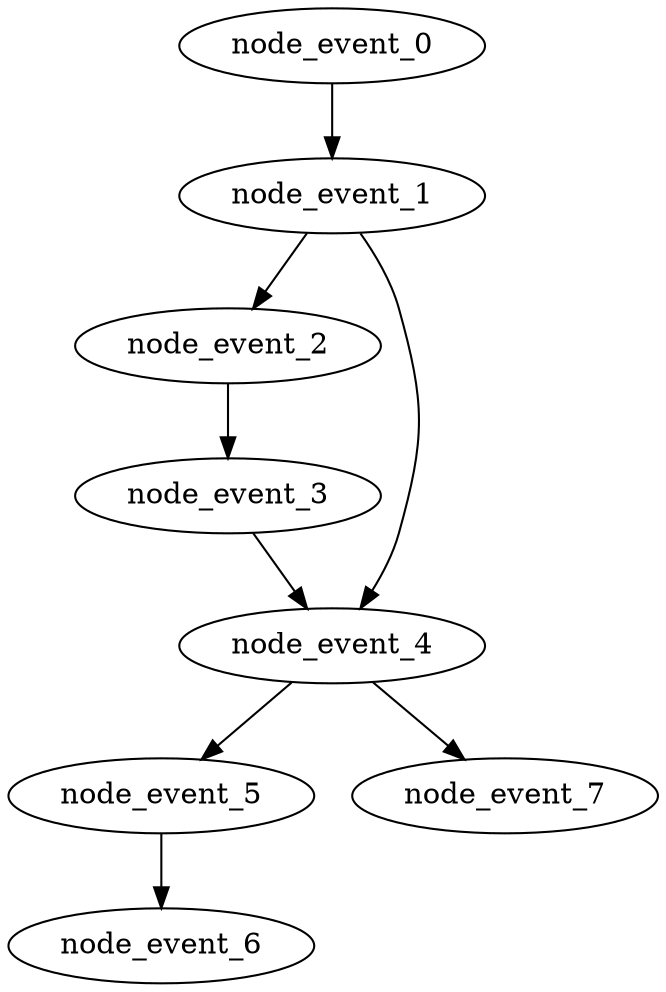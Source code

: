 digraph {
    node_event_0 [EventIndex="0" EventType="DotQasm.Scheduling.GateEvent" Depth="1" Dependencies="0" Latency="00:00:00.0010000" Priority="0.011"];
    node_event_1 [EventIndex="1" EventType="DotQasm.Scheduling.ControlledGateEvent" Depth="2" Dependencies="1" Latency="00:00:00.0020000" Priority="0.01"];
    node_event_2 [EventIndex="2" EventType="DotQasm.Scheduling.GateEvent" Depth="3" Dependencies="2" Latency="00:00:00.0010000" Priority="0.008"];
    node_event_3 [EventIndex="3" EventType="DotQasm.Scheduling.GateEvent" Depth="4" Dependencies="3" Latency="00:00:00.0010000" Priority="0.007"];
    node_event_4 [EventIndex="4" EventType="DotQasm.Scheduling.ControlledGateEvent" Depth="5" Dependencies="6" Latency="00:00:00.0020000" Priority="0.006"];
    node_event_5 [EventIndex="5" EventType="DotQasm.Scheduling.GateEvent" Depth="6" Dependencies="7" Latency="00:00:00.0010000" Priority="0.004"];
    node_event_6 [EventIndex="6" EventType="DotQasm.Scheduling.MeasurementEvent" Depth="7" Dependencies="8" Latency="00:00:00.0030000" Priority="0.003"];
    node_event_7 [EventIndex="7" EventType="DotQasm.Scheduling.MeasurementEvent" Depth="6" Dependencies="7" Latency="00:00:00.0030000" Priority="0.003"];
    node_event_0 -> node_event_1;
    node_event_1 -> node_event_2;
    node_event_1 -> node_event_4;
    node_event_2 -> node_event_3;
    node_event_3 -> node_event_4;
    node_event_4 -> node_event_5;
    node_event_4 -> node_event_7;
    node_event_5 -> node_event_6;
}
